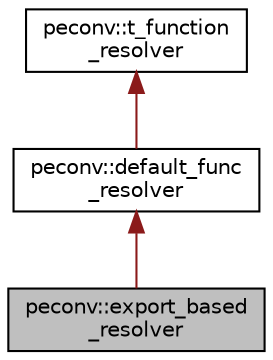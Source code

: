 digraph "peconv::export_based_resolver"
{
 // LATEX_PDF_SIZE
  edge [fontname="Helvetica",fontsize="10",labelfontname="Helvetica",labelfontsize="10"];
  node [fontname="Helvetica",fontsize="10",shape=record];
  Node1 [label="peconv::export_based\l_resolver",height=0.2,width=0.4,color="black", fillcolor="grey75", style="filled", fontcolor="black",tooltip=" "];
  Node2 -> Node1 [dir="back",color="firebrick4",fontsize="10",style="solid",fontname="Helvetica"];
  Node2 [label="peconv::default_func\l_resolver",height=0.2,width=0.4,color="black", fillcolor="white", style="filled",URL="$classpeconv_1_1default__func__resolver.html",tooltip=" "];
  Node3 -> Node2 [dir="back",color="firebrick4",fontsize="10",style="solid",fontname="Helvetica"];
  Node3 [label="peconv::t_function\l_resolver",height=0.2,width=0.4,color="black", fillcolor="white", style="filled",URL="$classpeconv_1_1t__function__resolver.html",tooltip=" "];
}
